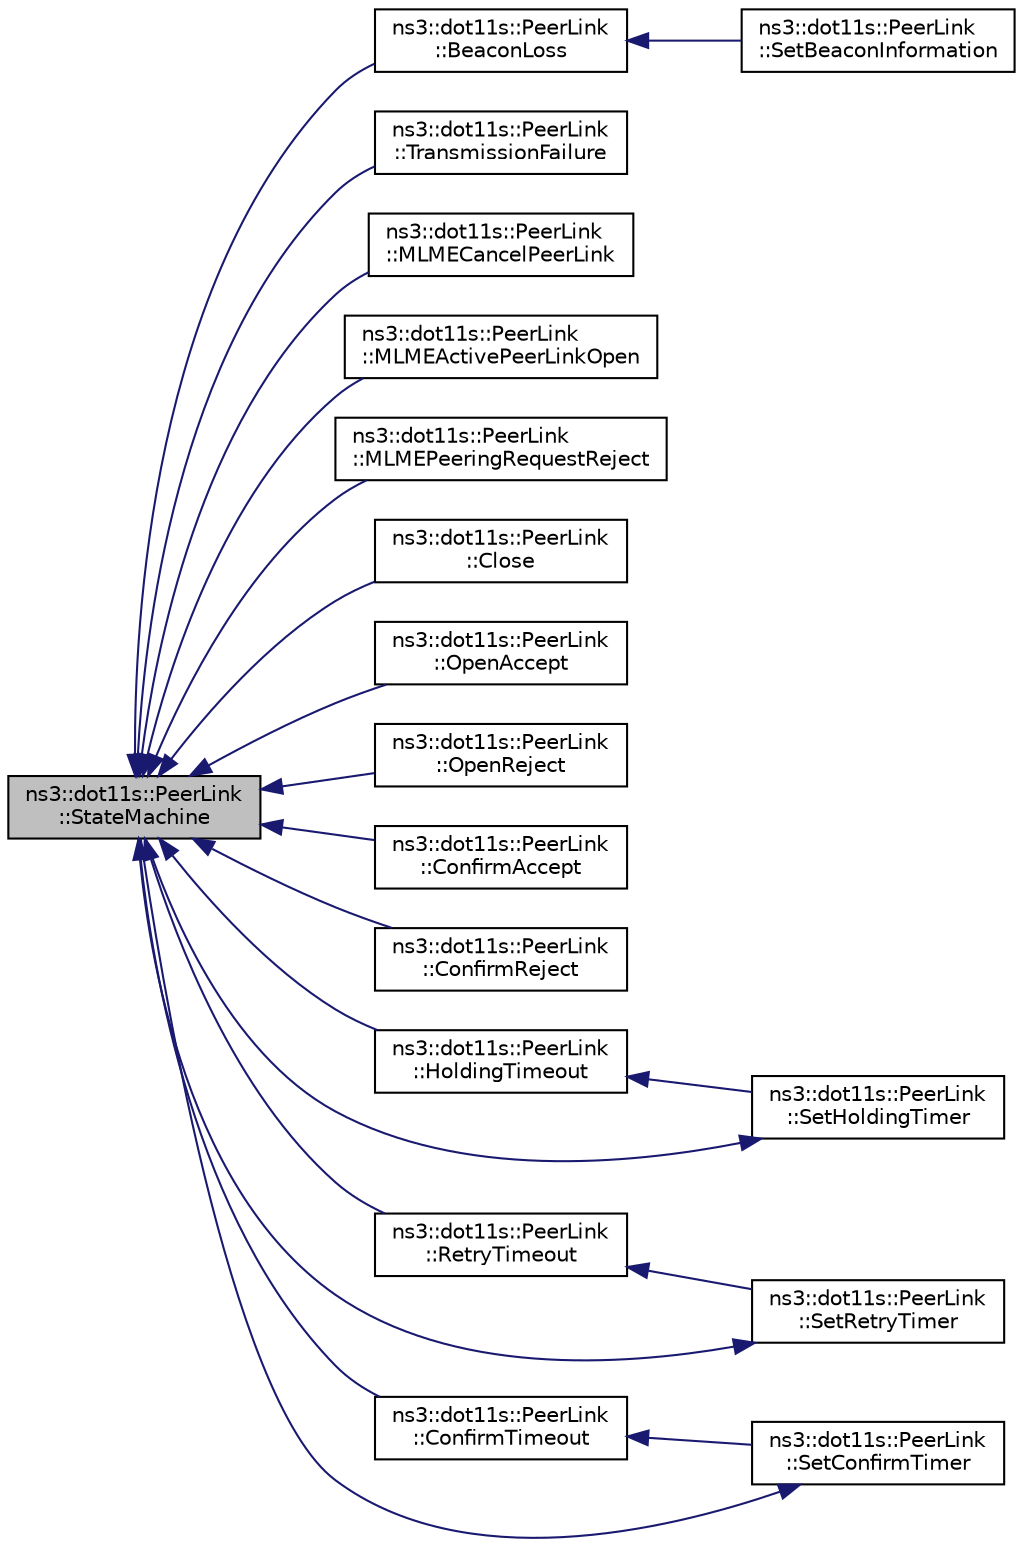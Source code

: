 digraph "ns3::dot11s::PeerLink::StateMachine"
{
  edge [fontname="Helvetica",fontsize="10",labelfontname="Helvetica",labelfontsize="10"];
  node [fontname="Helvetica",fontsize="10",shape=record];
  rankdir="LR";
  Node1 [label="ns3::dot11s::PeerLink\l::StateMachine",height=0.2,width=0.4,color="black", fillcolor="grey75", style="filled", fontcolor="black"];
  Node1 -> Node2 [dir="back",color="midnightblue",fontsize="10",style="solid"];
  Node2 [label="ns3::dot11s::PeerLink\l::BeaconLoss",height=0.2,width=0.4,color="black", fillcolor="white", style="filled",URL="$d1/dd6/classns3_1_1dot11s_1_1PeerLink.html#a70cf99acca46134ddf0f1b6c5baf76f5",tooltip="Several successive beacons were lost, close link. "];
  Node2 -> Node3 [dir="back",color="midnightblue",fontsize="10",style="solid"];
  Node3 [label="ns3::dot11s::PeerLink\l::SetBeaconInformation",height=0.2,width=0.4,color="black", fillcolor="white", style="filled",URL="$d1/dd6/classns3_1_1dot11s_1_1PeerLink.html#a51f0de2b9bfd67d0f720e9a89d15912b",tooltip="Process beacon received from peer. "];
  Node1 -> Node4 [dir="back",color="midnightblue",fontsize="10",style="solid"];
  Node4 [label="ns3::dot11s::PeerLink\l::TransmissionFailure",height=0.2,width=0.4,color="black", fillcolor="white", style="filled",URL="$d1/dd6/classns3_1_1dot11s_1_1PeerLink.html#a311a9748947db5753d6631bacb9e0895"];
  Node1 -> Node5 [dir="back",color="midnightblue",fontsize="10",style="solid"];
  Node5 [label="ns3::dot11s::PeerLink\l::MLMECancelPeerLink",height=0.2,width=0.4,color="black", fillcolor="white", style="filled",URL="$d1/dd6/classns3_1_1dot11s_1_1PeerLink.html#a71779c31a14f73f2d464d9345cbd4d8c",tooltip="MLME-CancelPeerLink.request. "];
  Node1 -> Node6 [dir="back",color="midnightblue",fontsize="10",style="solid"];
  Node6 [label="ns3::dot11s::PeerLink\l::MLMEActivePeerLinkOpen",height=0.2,width=0.4,color="black", fillcolor="white", style="filled",URL="$d1/dd6/classns3_1_1dot11s_1_1PeerLink.html#a11876ce24c46d3c6ae49d79aa96b4677",tooltip="MLME-ActivePeerLinkOpen.request. "];
  Node1 -> Node7 [dir="back",color="midnightblue",fontsize="10",style="solid"];
  Node7 [label="ns3::dot11s::PeerLink\l::MLMEPeeringRequestReject",height=0.2,width=0.4,color="black", fillcolor="white", style="filled",URL="$d1/dd6/classns3_1_1dot11s_1_1PeerLink.html#a6f1d4e6ace9f5a3538a42f86ef82dd50",tooltip="MLME-PeeringRequestReject. "];
  Node1 -> Node8 [dir="back",color="midnightblue",fontsize="10",style="solid"];
  Node8 [label="ns3::dot11s::PeerLink\l::Close",height=0.2,width=0.4,color="black", fillcolor="white", style="filled",URL="$d1/dd6/classns3_1_1dot11s_1_1PeerLink.html#a59ff6efe109654ba276b0832d5679c74",tooltip="Close link. "];
  Node1 -> Node9 [dir="back",color="midnightblue",fontsize="10",style="solid"];
  Node9 [label="ns3::dot11s::PeerLink\l::OpenAccept",height=0.2,width=0.4,color="black", fillcolor="white", style="filled",URL="$d1/dd6/classns3_1_1dot11s_1_1PeerLink.html#a288bbe52d4761c8e41fb35b07dd5d868",tooltip="Accept open link. "];
  Node1 -> Node10 [dir="back",color="midnightblue",fontsize="10",style="solid"];
  Node10 [label="ns3::dot11s::PeerLink\l::OpenReject",height=0.2,width=0.4,color="black", fillcolor="white", style="filled",URL="$d1/dd6/classns3_1_1dot11s_1_1PeerLink.html#ab26cafb6df6ccdc8407e867f39a685ed",tooltip="Reject open link. "];
  Node1 -> Node11 [dir="back",color="midnightblue",fontsize="10",style="solid"];
  Node11 [label="ns3::dot11s::PeerLink\l::ConfirmAccept",height=0.2,width=0.4,color="black", fillcolor="white", style="filled",URL="$d1/dd6/classns3_1_1dot11s_1_1PeerLink.html#ab96b1b9bcf9dfbc1aec1f16bde2055cb",tooltip="Confirm accept. "];
  Node1 -> Node12 [dir="back",color="midnightblue",fontsize="10",style="solid"];
  Node12 [label="ns3::dot11s::PeerLink\l::ConfirmReject",height=0.2,width=0.4,color="black", fillcolor="white", style="filled",URL="$d1/dd6/classns3_1_1dot11s_1_1PeerLink.html#a8378fb3eb32c4dcfee9bc090777ba8de",tooltip="Confirm reject. "];
  Node1 -> Node13 [dir="back",color="midnightblue",fontsize="10",style="solid"];
  Node13 [label="ns3::dot11s::PeerLink\l::HoldingTimeout",height=0.2,width=0.4,color="black", fillcolor="white", style="filled",URL="$d1/dd6/classns3_1_1dot11s_1_1PeerLink.html#aca3f4d3e0cd9305f88f968aa8c5dcadd"];
  Node13 -> Node14 [dir="back",color="midnightblue",fontsize="10",style="solid"];
  Node14 [label="ns3::dot11s::PeerLink\l::SetHoldingTimer",height=0.2,width=0.4,color="black", fillcolor="white", style="filled",URL="$d1/dd6/classns3_1_1dot11s_1_1PeerLink.html#a270a9aa7945fa680b2c03e5b5d20f3c0"];
  Node14 -> Node1 [dir="back",color="midnightblue",fontsize="10",style="solid"];
  Node1 -> Node15 [dir="back",color="midnightblue",fontsize="10",style="solid"];
  Node15 [label="ns3::dot11s::PeerLink\l::RetryTimeout",height=0.2,width=0.4,color="black", fillcolor="white", style="filled",URL="$d1/dd6/classns3_1_1dot11s_1_1PeerLink.html#a36d427d1e395c27c7b7b577d6dad4c63"];
  Node15 -> Node16 [dir="back",color="midnightblue",fontsize="10",style="solid"];
  Node16 [label="ns3::dot11s::PeerLink\l::SetRetryTimer",height=0.2,width=0.4,color="black", fillcolor="white", style="filled",URL="$d1/dd6/classns3_1_1dot11s_1_1PeerLink.html#a427403516dd5b94b100d6e924d230146"];
  Node16 -> Node1 [dir="back",color="midnightblue",fontsize="10",style="solid"];
  Node1 -> Node17 [dir="back",color="midnightblue",fontsize="10",style="solid"];
  Node17 [label="ns3::dot11s::PeerLink\l::ConfirmTimeout",height=0.2,width=0.4,color="black", fillcolor="white", style="filled",URL="$d1/dd6/classns3_1_1dot11s_1_1PeerLink.html#a61d3100763f4a9b377571248199b0ff5"];
  Node17 -> Node18 [dir="back",color="midnightblue",fontsize="10",style="solid"];
  Node18 [label="ns3::dot11s::PeerLink\l::SetConfirmTimer",height=0.2,width=0.4,color="black", fillcolor="white", style="filled",URL="$d1/dd6/classns3_1_1dot11s_1_1PeerLink.html#ab7f793f0d95207a35f9f670aa86ea414"];
  Node18 -> Node1 [dir="back",color="midnightblue",fontsize="10",style="solid"];
}
